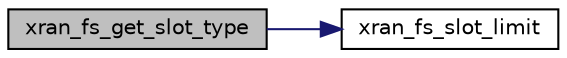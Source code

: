 digraph "xran_fs_get_slot_type"
{
 // LATEX_PDF_SIZE
  edge [fontname="Helvetica",fontsize="10",labelfontname="Helvetica",labelfontsize="10"];
  node [fontname="Helvetica",fontsize="10",shape=record];
  rankdir="LR";
  Node1 [label="xran_fs_get_slot_type",height=0.2,width=0.4,color="black", fillcolor="grey75", style="filled", fontcolor="black",tooltip=" "];
  Node1 -> Node2 [color="midnightblue",fontsize="10",style="solid",fontname="Helvetica"];
  Node2 [label="xran_fs_slot_limit",height=0.2,width=0.4,color="black", fillcolor="white", style="filled",URL="$xran__frame__struct_8c.html#ac81b5cb02d886c3eb9e7f006ea1f62f4",tooltip=" "];
}
